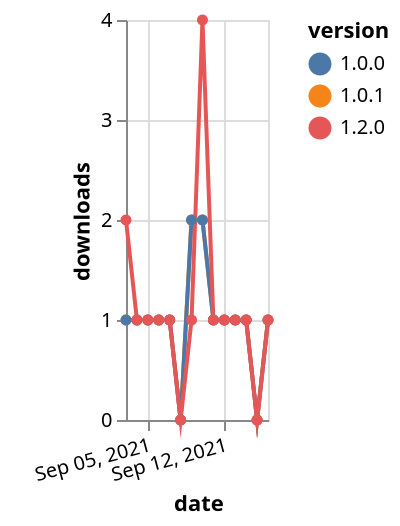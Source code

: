 {"$schema": "https://vega.github.io/schema/vega-lite/v5.json", "description": "A simple bar chart with embedded data.", "data": {"values": [{"date": "2021-09-03", "total": 141, "delta": 1, "version": "1.0.1"}, {"date": "2021-09-04", "total": 142, "delta": 1, "version": "1.0.1"}, {"date": "2021-09-05", "total": 143, "delta": 1, "version": "1.0.1"}, {"date": "2021-09-06", "total": 144, "delta": 1, "version": "1.0.1"}, {"date": "2021-09-07", "total": 145, "delta": 1, "version": "1.0.1"}, {"date": "2021-09-08", "total": 145, "delta": 0, "version": "1.0.1"}, {"date": "2021-09-09", "total": 147, "delta": 2, "version": "1.0.1"}, {"date": "2021-09-10", "total": 149, "delta": 2, "version": "1.0.1"}, {"date": "2021-09-11", "total": 150, "delta": 1, "version": "1.0.1"}, {"date": "2021-09-12", "total": 151, "delta": 1, "version": "1.0.1"}, {"date": "2021-09-13", "total": 152, "delta": 1, "version": "1.0.1"}, {"date": "2021-09-14", "total": 153, "delta": 1, "version": "1.0.1"}, {"date": "2021-09-15", "total": 153, "delta": 0, "version": "1.0.1"}, {"date": "2021-09-16", "total": 154, "delta": 1, "version": "1.0.1"}, {"date": "2021-09-03", "total": 152, "delta": 1, "version": "1.0.0"}, {"date": "2021-09-04", "total": 153, "delta": 1, "version": "1.0.0"}, {"date": "2021-09-05", "total": 154, "delta": 1, "version": "1.0.0"}, {"date": "2021-09-06", "total": 155, "delta": 1, "version": "1.0.0"}, {"date": "2021-09-07", "total": 156, "delta": 1, "version": "1.0.0"}, {"date": "2021-09-08", "total": 156, "delta": 0, "version": "1.0.0"}, {"date": "2021-09-09", "total": 158, "delta": 2, "version": "1.0.0"}, {"date": "2021-09-10", "total": 160, "delta": 2, "version": "1.0.0"}, {"date": "2021-09-11", "total": 161, "delta": 1, "version": "1.0.0"}, {"date": "2021-09-12", "total": 162, "delta": 1, "version": "1.0.0"}, {"date": "2021-09-13", "total": 163, "delta": 1, "version": "1.0.0"}, {"date": "2021-09-14", "total": 164, "delta": 1, "version": "1.0.0"}, {"date": "2021-09-15", "total": 164, "delta": 0, "version": "1.0.0"}, {"date": "2021-09-16", "total": 165, "delta": 1, "version": "1.0.0"}, {"date": "2021-09-03", "total": 127, "delta": 2, "version": "1.2.0"}, {"date": "2021-09-04", "total": 128, "delta": 1, "version": "1.2.0"}, {"date": "2021-09-05", "total": 129, "delta": 1, "version": "1.2.0"}, {"date": "2021-09-06", "total": 130, "delta": 1, "version": "1.2.0"}, {"date": "2021-09-07", "total": 131, "delta": 1, "version": "1.2.0"}, {"date": "2021-09-08", "total": 131, "delta": 0, "version": "1.2.0"}, {"date": "2021-09-09", "total": 132, "delta": 1, "version": "1.2.0"}, {"date": "2021-09-10", "total": 136, "delta": 4, "version": "1.2.0"}, {"date": "2021-09-11", "total": 137, "delta": 1, "version": "1.2.0"}, {"date": "2021-09-12", "total": 138, "delta": 1, "version": "1.2.0"}, {"date": "2021-09-13", "total": 139, "delta": 1, "version": "1.2.0"}, {"date": "2021-09-14", "total": 140, "delta": 1, "version": "1.2.0"}, {"date": "2021-09-15", "total": 140, "delta": 0, "version": "1.2.0"}, {"date": "2021-09-16", "total": 141, "delta": 1, "version": "1.2.0"}]}, "width": "container", "mark": {"type": "line", "point": {"filled": true}}, "encoding": {"x": {"field": "date", "type": "temporal", "timeUnit": "yearmonthdate", "title": "date", "axis": {"labelAngle": -15}}, "y": {"field": "delta", "type": "quantitative", "title": "downloads"}, "color": {"field": "version", "type": "nominal"}, "tooltip": {"field": "delta"}}}